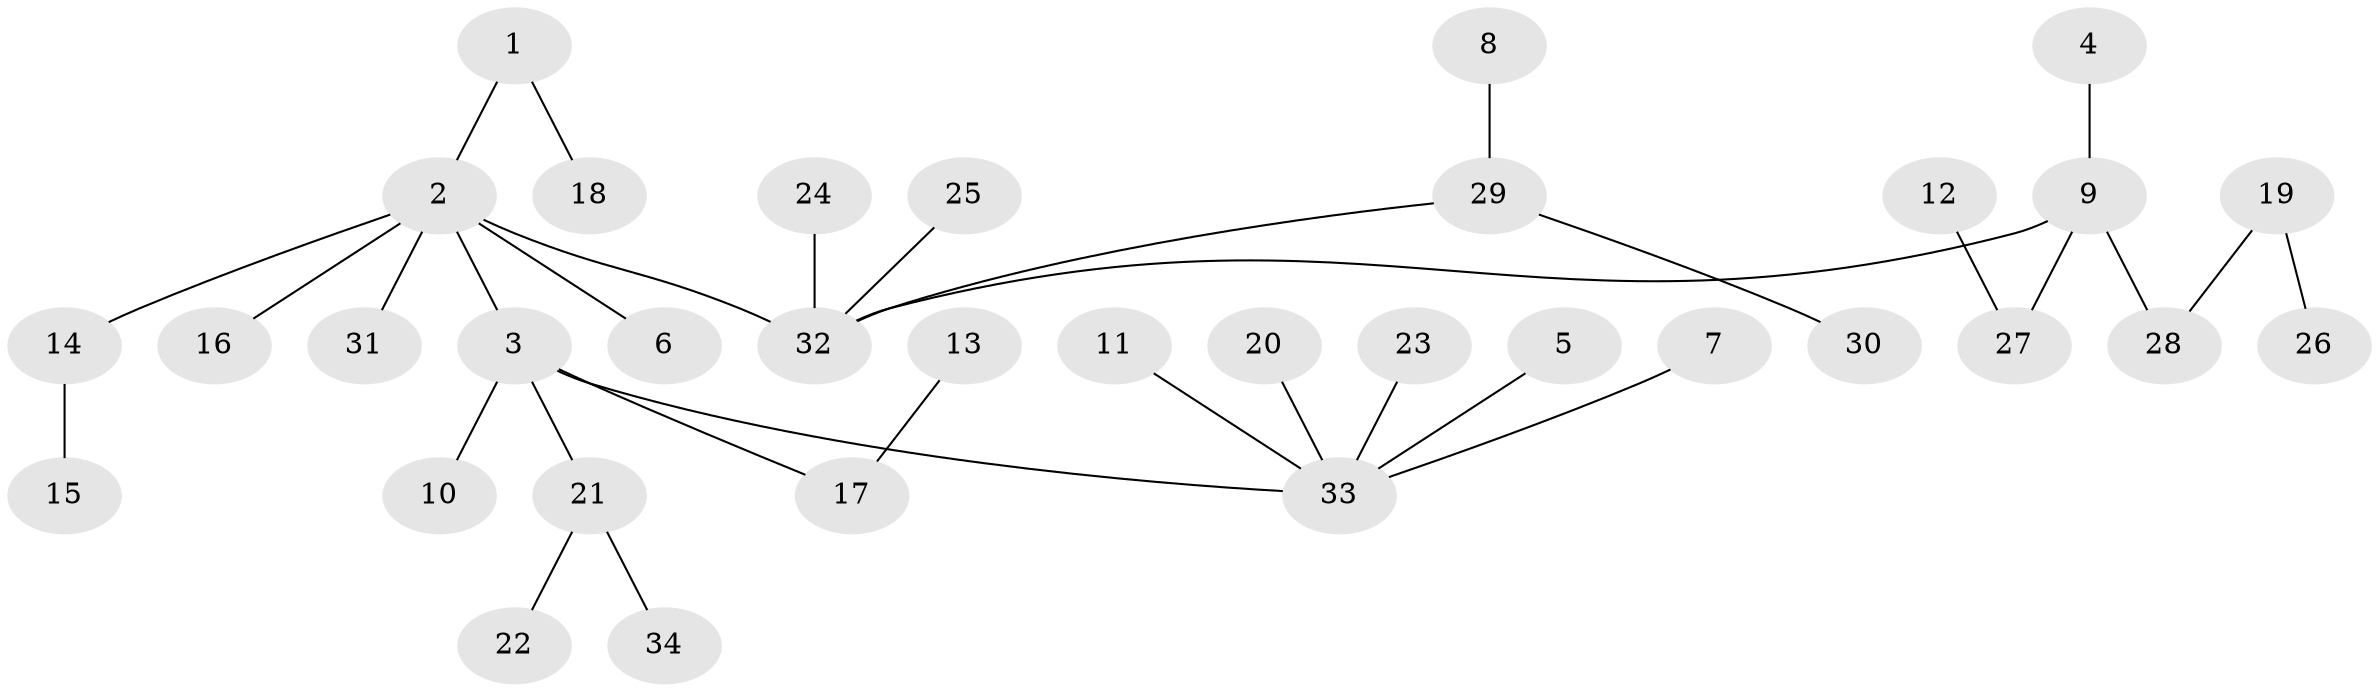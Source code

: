 // original degree distribution, {6: 0.014925373134328358, 5: 0.029850746268656716, 2: 0.208955223880597, 7: 0.014925373134328358, 3: 0.14925373134328357, 4: 0.05970149253731343, 1: 0.5223880597014925}
// Generated by graph-tools (version 1.1) at 2025/50/03/09/25 03:50:18]
// undirected, 34 vertices, 33 edges
graph export_dot {
graph [start="1"]
  node [color=gray90,style=filled];
  1;
  2;
  3;
  4;
  5;
  6;
  7;
  8;
  9;
  10;
  11;
  12;
  13;
  14;
  15;
  16;
  17;
  18;
  19;
  20;
  21;
  22;
  23;
  24;
  25;
  26;
  27;
  28;
  29;
  30;
  31;
  32;
  33;
  34;
  1 -- 2 [weight=1.0];
  1 -- 18 [weight=1.0];
  2 -- 3 [weight=1.0];
  2 -- 6 [weight=1.0];
  2 -- 14 [weight=1.0];
  2 -- 16 [weight=1.0];
  2 -- 31 [weight=1.0];
  2 -- 32 [weight=1.0];
  3 -- 10 [weight=1.0];
  3 -- 17 [weight=1.0];
  3 -- 21 [weight=1.0];
  3 -- 33 [weight=1.0];
  4 -- 9 [weight=1.0];
  5 -- 33 [weight=1.0];
  7 -- 33 [weight=1.0];
  8 -- 29 [weight=1.0];
  9 -- 27 [weight=1.0];
  9 -- 28 [weight=1.0];
  9 -- 32 [weight=1.0];
  11 -- 33 [weight=1.0];
  12 -- 27 [weight=1.0];
  13 -- 17 [weight=1.0];
  14 -- 15 [weight=1.0];
  19 -- 26 [weight=1.0];
  19 -- 28 [weight=1.0];
  20 -- 33 [weight=1.0];
  21 -- 22 [weight=1.0];
  21 -- 34 [weight=1.0];
  23 -- 33 [weight=1.0];
  24 -- 32 [weight=1.0];
  25 -- 32 [weight=1.0];
  29 -- 30 [weight=1.0];
  29 -- 32 [weight=1.0];
}
